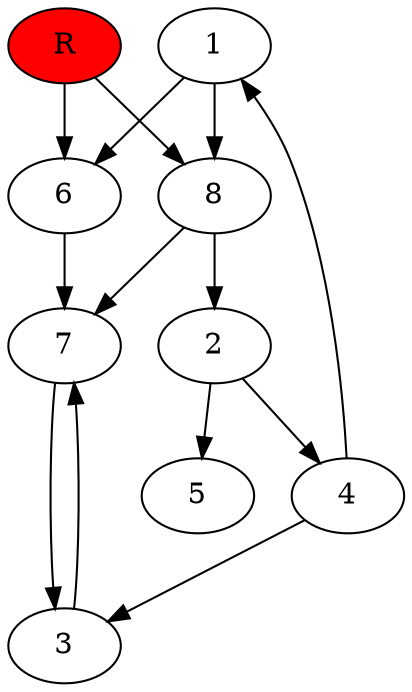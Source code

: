 digraph prb9418 {
	1
	2
	3
	4
	5
	6
	7
	8
	R [fillcolor="#ff0000" style=filled]
	1 -> 6
	1 -> 8
	2 -> 4
	2 -> 5
	3 -> 7
	4 -> 1
	4 -> 3
	6 -> 7
	7 -> 3
	8 -> 2
	8 -> 7
	R -> 6
	R -> 8
}
